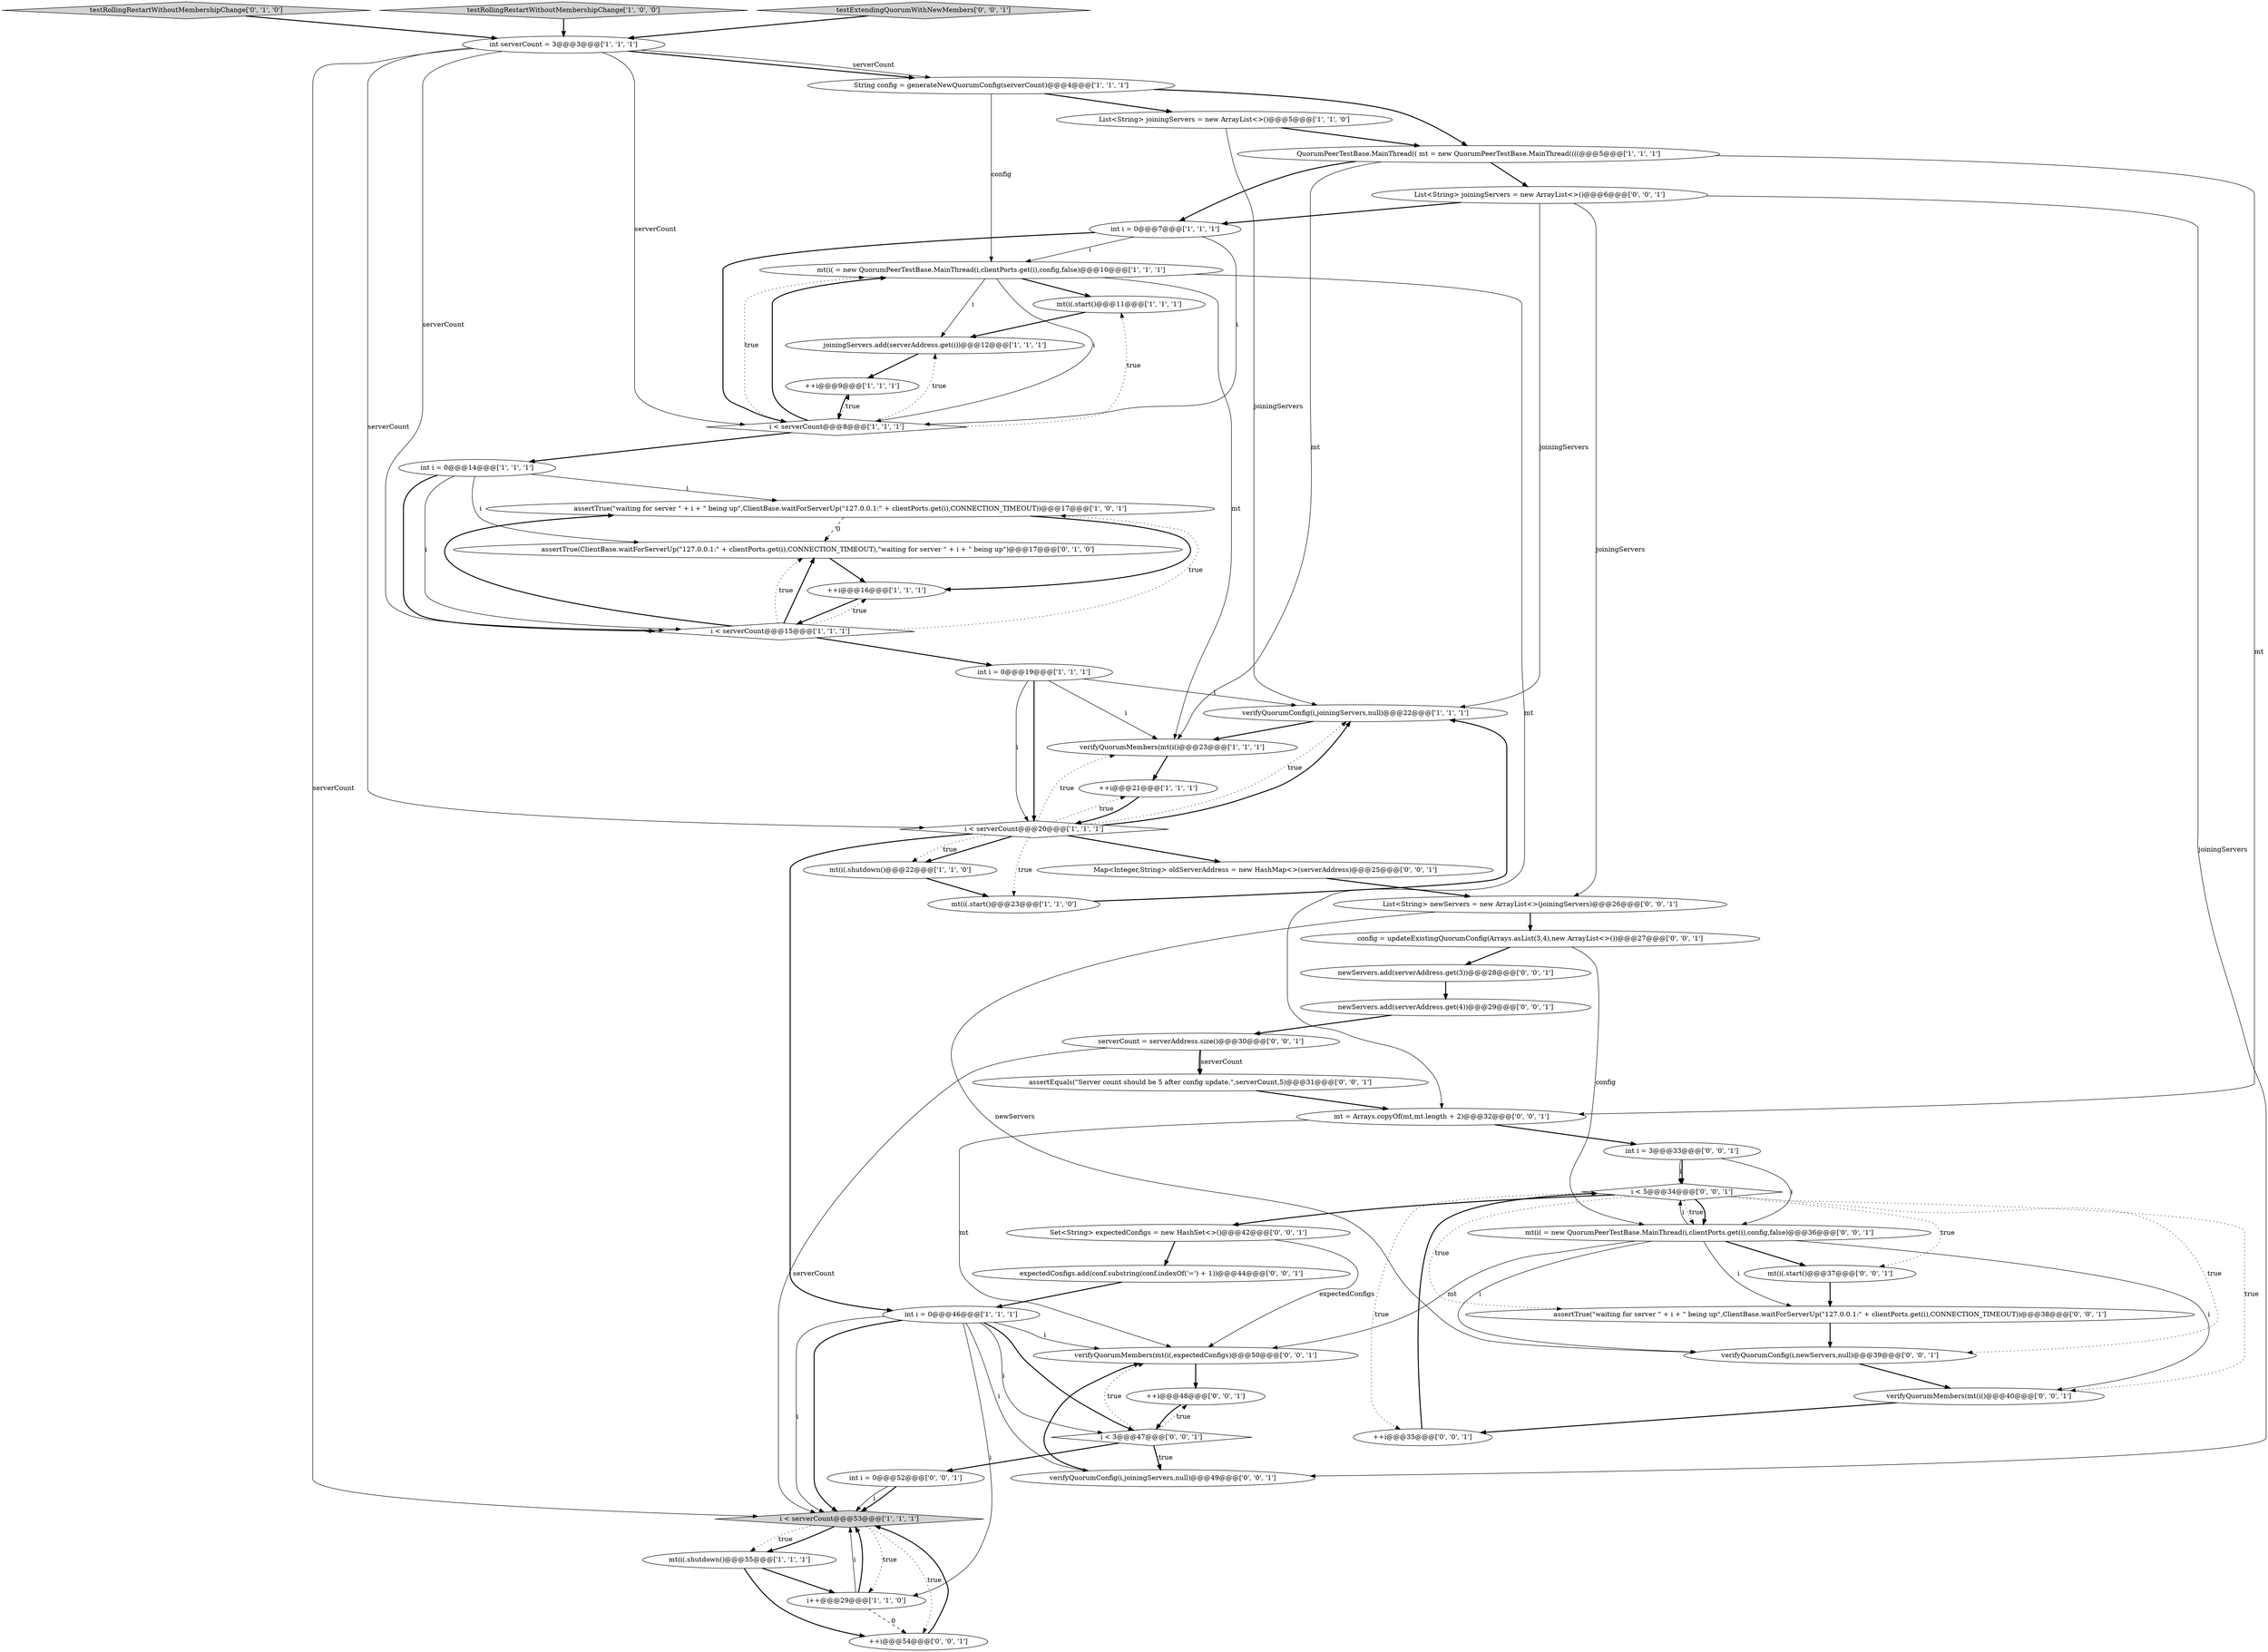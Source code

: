 digraph {
42 [style = filled, label = "serverCount = serverAddress.size()@@@30@@@['0', '0', '1']", fillcolor = white, shape = ellipse image = "AAA0AAABBB3BBB"];
19 [style = filled, label = "assertTrue(\"waiting for server \" + i + \" being up\",ClientBase.waitForServerUp(\"127.0.0.1:\" + clientPorts.get(i),CONNECTION_TIMEOUT))@@@17@@@['1', '0', '1']", fillcolor = white, shape = ellipse image = "AAA0AAABBB1BBB"];
38 [style = filled, label = "assertEquals(\"Server count should be 5 after config update.\",serverCount,5)@@@31@@@['0', '0', '1']", fillcolor = white, shape = ellipse image = "AAA0AAABBB3BBB"];
52 [style = filled, label = "expectedConfigs.add(conf.substring(conf.indexOf('=') + 1))@@@44@@@['0', '0', '1']", fillcolor = white, shape = ellipse image = "AAA0AAABBB3BBB"];
11 [style = filled, label = "++i@@@21@@@['1', '1', '1']", fillcolor = white, shape = ellipse image = "AAA0AAABBB1BBB"];
20 [style = filled, label = "i < serverCount@@@15@@@['1', '1', '1']", fillcolor = white, shape = diamond image = "AAA0AAABBB1BBB"];
36 [style = filled, label = "List<String> joiningServers = new ArrayList<>()@@@6@@@['0', '0', '1']", fillcolor = white, shape = ellipse image = "AAA0AAABBB3BBB"];
41 [style = filled, label = "assertTrue(\"waiting for server \" + i + \" being up\",ClientBase.waitForServerUp(\"127.0.0.1:\" + clientPorts.get(i),CONNECTION_TIMEOUT))@@@38@@@['0', '0', '1']", fillcolor = white, shape = ellipse image = "AAA0AAABBB3BBB"];
8 [style = filled, label = "verifyQuorumMembers(mt(i()@@@23@@@['1', '1', '1']", fillcolor = white, shape = ellipse image = "AAA0AAABBB1BBB"];
26 [style = filled, label = "testRollingRestartWithoutMembershipChange['0', '1', '0']", fillcolor = lightgray, shape = diamond image = "AAA0AAABBB2BBB"];
16 [style = filled, label = "verifyQuorumConfig(i,joiningServers,null)@@@22@@@['1', '1', '1']", fillcolor = white, shape = ellipse image = "AAA0AAABBB1BBB"];
29 [style = filled, label = "newServers.add(serverAddress.get(4))@@@29@@@['0', '0', '1']", fillcolor = white, shape = ellipse image = "AAA0AAABBB3BBB"];
46 [style = filled, label = "verifyQuorumConfig(i,joiningServers,null)@@@49@@@['0', '0', '1']", fillcolor = white, shape = ellipse image = "AAA0AAABBB3BBB"];
51 [style = filled, label = "newServers.add(serverAddress.get(3))@@@28@@@['0', '0', '1']", fillcolor = white, shape = ellipse image = "AAA0AAABBB3BBB"];
6 [style = filled, label = "int serverCount = 3@@@3@@@['1', '1', '1']", fillcolor = white, shape = ellipse image = "AAA0AAABBB1BBB"];
49 [style = filled, label = "i < 5@@@34@@@['0', '0', '1']", fillcolor = white, shape = diamond image = "AAA0AAABBB3BBB"];
53 [style = filled, label = "Map<Integer,String> oldServerAddress = new HashMap<>(serverAddress)@@@25@@@['0', '0', '1']", fillcolor = white, shape = ellipse image = "AAA0AAABBB3BBB"];
43 [style = filled, label = "config = updateExistingQuorumConfig(Arrays.asList(3,4),new ArrayList<>())@@@27@@@['0', '0', '1']", fillcolor = white, shape = ellipse image = "AAA0AAABBB3BBB"];
17 [style = filled, label = "mt(i(.start()@@@11@@@['1', '1', '1']", fillcolor = white, shape = ellipse image = "AAA0AAABBB1BBB"];
9 [style = filled, label = "int i = 0@@@7@@@['1', '1', '1']", fillcolor = white, shape = ellipse image = "AAA0AAABBB1BBB"];
15 [style = filled, label = "mt(i(.start()@@@23@@@['1', '1', '0']", fillcolor = white, shape = ellipse image = "AAA0AAABBB1BBB"];
4 [style = filled, label = "QuorumPeerTestBase.MainThread(( mt = new QuorumPeerTestBase.MainThread((((@@@5@@@['1', '1', '1']", fillcolor = white, shape = ellipse image = "AAA0AAABBB1BBB"];
23 [style = filled, label = "mt(i(.shutdown()@@@22@@@['1', '1', '0']", fillcolor = white, shape = ellipse image = "AAA0AAABBB1BBB"];
2 [style = filled, label = "mt(i(.shutdown()@@@55@@@['1', '1', '1']", fillcolor = white, shape = ellipse image = "AAA0AAABBB1BBB"];
45 [style = filled, label = "int i = 3@@@33@@@['0', '0', '1']", fillcolor = white, shape = ellipse image = "AAA0AAABBB3BBB"];
50 [style = filled, label = "mt(i( = new QuorumPeerTestBase.MainThread(i,clientPorts.get(i),config,false)@@@36@@@['0', '0', '1']", fillcolor = white, shape = ellipse image = "AAA0AAABBB3BBB"];
40 [style = filled, label = "mt(i(.start()@@@37@@@['0', '0', '1']", fillcolor = white, shape = ellipse image = "AAA0AAABBB3BBB"];
31 [style = filled, label = "i < 3@@@47@@@['0', '0', '1']", fillcolor = white, shape = diamond image = "AAA0AAABBB3BBB"];
35 [style = filled, label = "verifyQuorumConfig(i,newServers,null)@@@39@@@['0', '0', '1']", fillcolor = white, shape = ellipse image = "AAA0AAABBB3BBB"];
28 [style = filled, label = "++i@@@35@@@['0', '0', '1']", fillcolor = white, shape = ellipse image = "AAA0AAABBB3BBB"];
13 [style = filled, label = "int i = 0@@@46@@@['1', '1', '1']", fillcolor = white, shape = ellipse image = "AAA0AAABBB1BBB"];
10 [style = filled, label = "testRollingRestartWithoutMembershipChange['1', '0', '0']", fillcolor = lightgray, shape = diamond image = "AAA0AAABBB1BBB"];
33 [style = filled, label = "List<String> newServers = new ArrayList<>(joiningServers)@@@26@@@['0', '0', '1']", fillcolor = white, shape = ellipse image = "AAA0AAABBB3BBB"];
3 [style = filled, label = "++i@@@9@@@['1', '1', '1']", fillcolor = white, shape = ellipse image = "AAA0AAABBB1BBB"];
27 [style = filled, label = "assertTrue(ClientBase.waitForServerUp(\"127.0.0.1:\" + clientPorts.get(i),CONNECTION_TIMEOUT),\"waiting for server \" + i + \" being up\")@@@17@@@['0', '1', '0']", fillcolor = white, shape = ellipse image = "AAA1AAABBB2BBB"];
22 [style = filled, label = "String config = generateNewQuorumConfig(serverCount)@@@4@@@['1', '1', '1']", fillcolor = white, shape = ellipse image = "AAA0AAABBB1BBB"];
14 [style = filled, label = "joiningServers.add(serverAddress.get(i))@@@12@@@['1', '1', '1']", fillcolor = white, shape = ellipse image = "AAA0AAABBB1BBB"];
32 [style = filled, label = "++i@@@54@@@['0', '0', '1']", fillcolor = white, shape = ellipse image = "AAA0AAABBB3BBB"];
39 [style = filled, label = "mt = Arrays.copyOf(mt,mt.length + 2)@@@32@@@['0', '0', '1']", fillcolor = white, shape = ellipse image = "AAA0AAABBB3BBB"];
30 [style = filled, label = "int i = 0@@@52@@@['0', '0', '1']", fillcolor = white, shape = ellipse image = "AAA0AAABBB3BBB"];
37 [style = filled, label = "verifyQuorumMembers(mt(i()@@@40@@@['0', '0', '1']", fillcolor = white, shape = ellipse image = "AAA0AAABBB3BBB"];
44 [style = filled, label = "testExtendingQuorumWithNewMembers['0', '0', '1']", fillcolor = lightgray, shape = diamond image = "AAA0AAABBB3BBB"];
1 [style = filled, label = "mt(i( = new QuorumPeerTestBase.MainThread(i,clientPorts.get(i),config,false)@@@10@@@['1', '1', '1']", fillcolor = white, shape = ellipse image = "AAA0AAABBB1BBB"];
48 [style = filled, label = "verifyQuorumMembers(mt(i(,expectedConfigs)@@@50@@@['0', '0', '1']", fillcolor = white, shape = ellipse image = "AAA0AAABBB3BBB"];
0 [style = filled, label = "List<String> joiningServers = new ArrayList<>()@@@5@@@['1', '1', '0']", fillcolor = white, shape = ellipse image = "AAA0AAABBB1BBB"];
12 [style = filled, label = "i < serverCount@@@53@@@['1', '1', '1']", fillcolor = lightgray, shape = diamond image = "AAA0AAABBB1BBB"];
25 [style = filled, label = "i < serverCount@@@20@@@['1', '1', '1']", fillcolor = white, shape = diamond image = "AAA0AAABBB1BBB"];
24 [style = filled, label = "++i@@@16@@@['1', '1', '1']", fillcolor = white, shape = ellipse image = "AAA0AAABBB1BBB"];
34 [style = filled, label = "Set<String> expectedConfigs = new HashSet<>()@@@42@@@['0', '0', '1']", fillcolor = white, shape = ellipse image = "AAA0AAABBB3BBB"];
18 [style = filled, label = "i < serverCount@@@8@@@['1', '1', '1']", fillcolor = white, shape = diamond image = "AAA0AAABBB1BBB"];
5 [style = filled, label = "i++@@@29@@@['1', '1', '0']", fillcolor = white, shape = ellipse image = "AAA0AAABBB1BBB"];
21 [style = filled, label = "int i = 0@@@19@@@['1', '1', '1']", fillcolor = white, shape = ellipse image = "AAA0AAABBB1BBB"];
7 [style = filled, label = "int i = 0@@@14@@@['1', '1', '1']", fillcolor = white, shape = ellipse image = "AAA0AAABBB1BBB"];
47 [style = filled, label = "++i@@@48@@@['0', '0', '1']", fillcolor = white, shape = ellipse image = "AAA0AAABBB3BBB"];
31->46 [style = dotted, label="true"];
20->27 [style = bold, label=""];
18->3 [style = dotted, label="true"];
0->4 [style = bold, label=""];
14->3 [style = bold, label=""];
21->8 [style = solid, label="i"];
25->11 [style = dotted, label="true"];
20->27 [style = dotted, label="true"];
49->28 [style = dotted, label="true"];
13->12 [style = solid, label="i"];
13->46 [style = solid, label="i"];
25->16 [style = dotted, label="true"];
21->16 [style = solid, label="i"];
17->14 [style = bold, label=""];
41->35 [style = bold, label=""];
6->25 [style = solid, label="serverCount"];
6->22 [style = bold, label=""];
53->33 [style = bold, label=""];
12->5 [style = dotted, label="true"];
18->14 [style = dotted, label="true"];
7->27 [style = solid, label="i"];
50->37 [style = solid, label="i"];
21->25 [style = bold, label=""];
28->49 [style = bold, label=""];
50->40 [style = bold, label=""];
13->12 [style = bold, label=""];
25->16 [style = bold, label=""];
49->35 [style = dotted, label="true"];
4->9 [style = bold, label=""];
35->37 [style = bold, label=""];
37->28 [style = bold, label=""];
25->13 [style = bold, label=""];
1->17 [style = bold, label=""];
15->16 [style = bold, label=""];
1->14 [style = solid, label="i"];
5->12 [style = bold, label=""];
30->12 [style = solid, label="i"];
4->36 [style = bold, label=""];
34->48 [style = solid, label="expectedConfigs"];
44->6 [style = bold, label=""];
38->39 [style = bold, label=""];
13->31 [style = solid, label="i"];
13->48 [style = solid, label="i"];
1->18 [style = solid, label="i"];
5->12 [style = solid, label="i"];
16->8 [style = bold, label=""];
49->50 [style = dotted, label="true"];
13->31 [style = bold, label=""];
20->24 [style = dotted, label="true"];
0->16 [style = solid, label="joiningServers"];
3->18 [style = bold, label=""];
7->20 [style = bold, label=""];
18->17 [style = dotted, label="true"];
1->39 [style = solid, label="mt"];
5->32 [style = dashed, label="0"];
31->47 [style = dotted, label="true"];
36->33 [style = solid, label="joiningServers"];
47->31 [style = bold, label=""];
2->32 [style = bold, label=""];
34->52 [style = bold, label=""];
20->19 [style = dotted, label="true"];
22->1 [style = solid, label="config"];
1->8 [style = solid, label="mt"];
11->25 [style = bold, label=""];
12->32 [style = dotted, label="true"];
4->39 [style = solid, label="mt"];
23->15 [style = bold, label=""];
10->6 [style = bold, label=""];
43->51 [style = bold, label=""];
48->47 [style = bold, label=""];
50->48 [style = solid, label="mt"];
22->0 [style = bold, label=""];
6->22 [style = solid, label="serverCount"];
24->20 [style = bold, label=""];
46->48 [style = bold, label=""];
12->2 [style = bold, label=""];
52->13 [style = bold, label=""];
13->5 [style = solid, label="i"];
19->24 [style = bold, label=""];
12->2 [style = dotted, label="true"];
50->41 [style = solid, label="i"];
20->19 [style = bold, label=""];
39->45 [style = bold, label=""];
7->20 [style = solid, label="i"];
49->37 [style = dotted, label="true"];
40->41 [style = bold, label=""];
31->46 [style = bold, label=""];
30->12 [style = bold, label=""];
31->48 [style = dotted, label="true"];
4->8 [style = solid, label="mt"];
33->35 [style = solid, label="newServers"];
21->25 [style = solid, label="i"];
49->40 [style = dotted, label="true"];
18->1 [style = bold, label=""];
31->30 [style = bold, label=""];
19->27 [style = dashed, label="0"];
50->49 [style = solid, label="i"];
6->12 [style = solid, label="serverCount"];
33->43 [style = bold, label=""];
18->7 [style = bold, label=""];
9->18 [style = bold, label=""];
25->23 [style = bold, label=""];
39->48 [style = solid, label="mt"];
26->6 [style = bold, label=""];
32->12 [style = bold, label=""];
29->42 [style = bold, label=""];
49->41 [style = dotted, label="true"];
18->1 [style = dotted, label="true"];
6->20 [style = solid, label="serverCount"];
50->35 [style = solid, label="i"];
6->18 [style = solid, label="serverCount"];
2->5 [style = bold, label=""];
25->8 [style = dotted, label="true"];
9->18 [style = solid, label="i"];
25->15 [style = dotted, label="true"];
42->38 [style = bold, label=""];
25->53 [style = bold, label=""];
43->50 [style = solid, label="config"];
45->49 [style = bold, label=""];
36->46 [style = solid, label="joiningServers"];
36->9 [style = bold, label=""];
20->21 [style = bold, label=""];
8->11 [style = bold, label=""];
27->24 [style = bold, label=""];
51->29 [style = bold, label=""];
36->16 [style = solid, label="joiningServers"];
22->4 [style = bold, label=""];
7->19 [style = solid, label="i"];
45->49 [style = solid, label="i"];
49->34 [style = bold, label=""];
45->50 [style = solid, label="i"];
25->23 [style = dotted, label="true"];
42->38 [style = solid, label="serverCount"];
42->12 [style = solid, label="serverCount"];
49->50 [style = bold, label=""];
9->1 [style = solid, label="i"];
}
